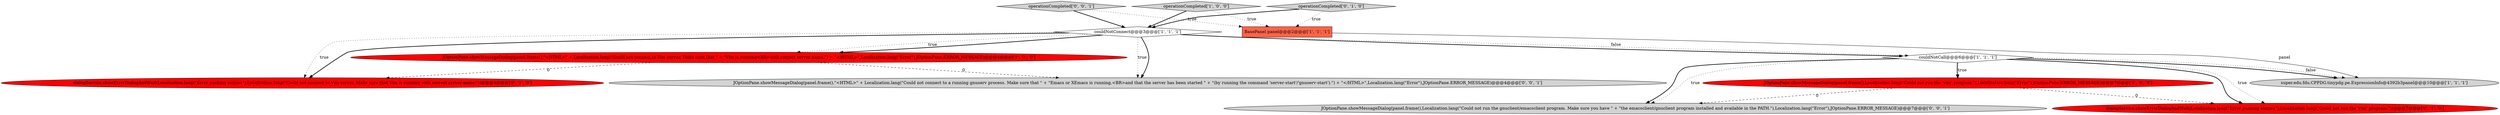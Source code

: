 digraph {
8 [style = filled, label = "dialogService.showErrorDialogAndWait(Localization.lang(\"Error pushing entries\"),Localization.lang(\"Could not connect to Vim server. Make sure that Vim is running with correct server name.\"))@@@4@@@['0', '1', '0']", fillcolor = red, shape = ellipse image = "AAA1AAABBB2BBB"];
12 [style = filled, label = "operationCompleted['0', '0', '1']", fillcolor = lightgray, shape = diamond image = "AAA0AAABBB3BBB"];
11 [style = filled, label = "JOptionPane.showMessageDialog(panel.frame(),\"<HTML>\" + Localization.lang(\"Could not connect to a running gnuserv process. Make sure that \" + \"Emacs or XEmacs is running,<BR>and that the server has been started \" + \"(by running the command 'server-start'/'gnuserv-start').\") + \"</HTML>\",Localization.lang(\"Error\"),JOptionPane.ERROR_MESSAGE)@@@4@@@['0', '0', '1']", fillcolor = lightgray, shape = ellipse image = "AAA0AAABBB3BBB"];
10 [style = filled, label = "JOptionPane.showMessageDialog(panel.frame(),Localization.lang(\"Could not run the gnuclient/emacsclient program. Make sure you have \" + \"the emacsclient/gnuclient program installed and available in the PATH.\"),Localization.lang(\"Error\"),JOptionPane.ERROR_MESSAGE)@@@7@@@['0', '0', '1']", fillcolor = lightgray, shape = ellipse image = "AAA0AAABBB3BBB"];
2 [style = filled, label = "couldNotCall@@@6@@@['1', '1', '1']", fillcolor = white, shape = diamond image = "AAA0AAABBB1BBB"];
4 [style = filled, label = "couldNotConnect@@@3@@@['1', '1', '1']", fillcolor = white, shape = diamond image = "AAA0AAABBB1BBB"];
0 [style = filled, label = "BasePanel panel@@@2@@@['1', '1', '1']", fillcolor = tomato, shape = box image = "AAA0AAABBB1BBB"];
1 [style = filled, label = "JOptionPane.showMessageDialog(panel.frame(),Localization.lang(\"Could not run the 'vim' program.\"),Localization.lang(\"Error\"),JOptionPane.ERROR_MESSAGE)@@@7@@@['1', '0', '0']", fillcolor = red, shape = ellipse image = "AAA1AAABBB1BBB"];
5 [style = filled, label = "JOptionPane.showMessageDialog(panel.frame(),\"<HTML>\" + Localization.lang(\"Could not connect to Vim server. Make sure that \" + \"Vim is running<BR>with correct server name.\") + \"</HTML>\",Localization.lang(\"Error\"),JOptionPane.ERROR_MESSAGE)@@@4@@@['1', '0', '0']", fillcolor = red, shape = ellipse image = "AAA1AAABBB1BBB"];
6 [style = filled, label = "operationCompleted['1', '0', '0']", fillcolor = lightgray, shape = diamond image = "AAA0AAABBB1BBB"];
3 [style = filled, label = "super.edu.fdu.CPPDG.tinypdg.pe.ExpressionInfo@4392b3panel@@@10@@@['1', '1', '1']", fillcolor = lightgray, shape = ellipse image = "AAA0AAABBB1BBB"];
7 [style = filled, label = "operationCompleted['0', '1', '0']", fillcolor = lightgray, shape = diamond image = "AAA0AAABBB2BBB"];
9 [style = filled, label = "dialogService.showErrorDialogAndWait(Localization.lang(\"Error pushing entries\"),Localization.lang(\"Could not run the 'vim' program.\"))@@@7@@@['0', '1', '0']", fillcolor = red, shape = ellipse image = "AAA1AAABBB2BBB"];
4->5 [style = dotted, label="true"];
0->3 [style = solid, label="panel"];
2->1 [style = bold, label=""];
2->3 [style = bold, label=""];
2->3 [style = dotted, label="false"];
4->8 [style = dotted, label="true"];
4->11 [style = dotted, label="true"];
1->9 [style = dashed, label="0"];
4->2 [style = bold, label=""];
2->9 [style = bold, label=""];
7->4 [style = bold, label=""];
1->10 [style = dashed, label="0"];
7->0 [style = dotted, label="true"];
2->10 [style = bold, label=""];
6->4 [style = bold, label=""];
4->2 [style = dotted, label="false"];
2->9 [style = dotted, label="true"];
12->4 [style = bold, label=""];
5->11 [style = dashed, label="0"];
2->1 [style = dotted, label="true"];
12->0 [style = dotted, label="true"];
5->8 [style = dashed, label="0"];
4->8 [style = bold, label=""];
6->0 [style = dotted, label="true"];
4->11 [style = bold, label=""];
4->5 [style = bold, label=""];
2->10 [style = dotted, label="true"];
}
